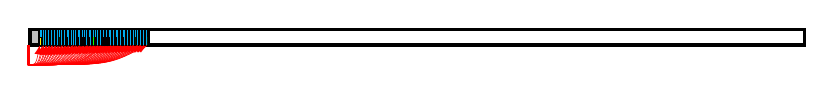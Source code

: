 
%%%%%%%%%%%%%%%%%%% VM 0
\filldraw[draw=black,fill=lightgray,very thick] (0.0,0.0) rectangle (0.122,0.2);
\filldraw[draw=black,fill=white, very thick] (0.122,0.0) rectangle (9.836,0.2);
%%%% JOB 10272
\filldraw[draw=black,fill=cyan, very thin] (1.419,0.0) rectangle (1.444,0.2);
%%%% JOB 10273
\filldraw[draw=black,fill=cyan, very thin] (1.444,0.0) rectangle (1.461,0.2);
%%%% JOB 10274
\filldraw[draw=black,fill=cyan, very thin] (1.461,0.0) rectangle (1.483,0.2);
%%%% JOB 10275
\filldraw[draw=black,fill=cyan, very thin] (1.483,0.0) rectangle (1.494,0.2);
%%%% JOB 10276
\filldraw[draw=black,fill=cyan, very thin] (1.494,0.0) rectangle (1.511,0.2);
%%%% JOB 10261
\filldraw[draw=black,fill=cyan, very thin] (1.203,0.0) rectangle (1.217,0.2);
%%%% JOB 10262
\filldraw[draw=black,fill=cyan, very thin] (1.217,0.0) rectangle (1.244,0.2);
%%%% JOB 10263
\filldraw[draw=black,fill=cyan, very thin] (1.244,0.0) rectangle (1.258,0.2);
%%%% JOB 10264
\filldraw[draw=black,fill=cyan, very thin] (1.258,0.0) rectangle (1.286,0.2);
%%%% JOB 10265
\filldraw[draw=black,fill=cyan, very thin] (1.286,0.0) rectangle (1.3,0.2);
%%%% JOB 10266
\filldraw[draw=black,fill=cyan, very thin] (1.3,0.0) rectangle (1.328,0.2);
%%%% JOB 10267
\filldraw[draw=black,fill=cyan, very thin] (1.328,0.0) rectangle (1.342,0.2);
%%%% JOB 10268
\filldraw[draw=black,fill=cyan, very thin] (1.342,0.0) rectangle (1.369,0.2);
%%%% JOB 10269
\filldraw[draw=black,fill=cyan, very thin] (1.369,0.0) rectangle (1.383,0.2);
%%%% JOB 10270
\filldraw[draw=black,fill=cyan, very thin] (1.383,0.0) rectangle (1.408,0.2);
%%%% JOB 10271
\filldraw[draw=black,fill=cyan, very thin] (1.408,0.0) rectangle (1.419,0.2);
%%%% JOB 10250
\filldraw[draw=black,fill=cyan, very thin] (0.953,0.0) rectangle (0.981,0.2);
%%%% JOB 10251
\filldraw[draw=black,fill=cyan, very thin] (0.981,0.0) rectangle (0.997,0.2);
%%%% JOB 10252
\filldraw[draw=black,fill=cyan, very thin] (0.997,0.0) rectangle (1.025,0.2);
%%%% JOB 10253
\filldraw[draw=black,fill=cyan, very thin] (1.025,0.0) rectangle (1.042,0.2);
%%%% JOB 10254
\filldraw[draw=black,fill=cyan, very thin] (1.042,0.0) rectangle (1.069,0.2);
%%%% JOB 10255
\filldraw[draw=black,fill=cyan, very thin] (1.069,0.0) rectangle (1.086,0.2);
%%%% JOB 10256
\filldraw[draw=black,fill=cyan, very thin] (1.086,0.0) rectangle (1.114,0.2);
%%%% JOB 10257
\filldraw[draw=black,fill=cyan, very thin] (1.114,0.0) rectangle (1.131,0.2);
%%%% JOB 10258
\filldraw[draw=black,fill=cyan, very thin] (1.131,0.0) rectangle (1.158,0.2);
%%%% JOB 10259
\filldraw[draw=black,fill=cyan, very thin] (1.158,0.0) rectangle (1.175,0.2);
%%%% JOB 10260
\filldraw[draw=black,fill=cyan, very thin] (1.175,0.0) rectangle (1.203,0.2);
%%%% JOB 10240
\filldraw[draw=black,fill=cyan, very thin] (0.744,0.0) rectangle (0.772,0.2);
%%%% JOB 10241
\filldraw[draw=black,fill=cyan, very thin] (0.772,0.0) rectangle (0.792,0.2);
%%%% JOB 10242
\filldraw[draw=black,fill=cyan, very thin] (0.792,0.0) rectangle (0.819,0.2);
%%%% JOB 10243
\filldraw[draw=black,fill=cyan, very thin] (0.819,0.0) rectangle (0.836,0.2);
%%%% JOB 10244
\filldraw[draw=black,fill=cyan, very thin] (0.836,0.0) rectangle (0.864,0.2);
%%%% JOB 10245
\filldraw[draw=black,fill=cyan, very thin] (0.864,0.0) rectangle (0.878,0.2);
%%%% JOB 10246
\filldraw[draw=black,fill=cyan, very thin] (0.878,0.0) rectangle (0.906,0.2);
%%%% JOB 10247
\filldraw[draw=black,fill=cyan, very thin] (0.906,0.0) rectangle (0.922,0.2);
%%%% JOB 10248
\filldraw[draw=black,fill=cyan, very thin] (0.922,0.0) rectangle (0.936,0.2);
%%%% JOB 10249
\filldraw[draw=black,fill=cyan, very thin] (0.936,0.0) rectangle (0.953,0.2);
%%%% JOB 10232
\filldraw[draw=black,fill=cyan, very thin] (0.556,0.0) rectangle (0.583,0.2);
%%%% JOB 10233
\filldraw[draw=black,fill=cyan, very thin] (0.583,0.0) rectangle (0.603,0.2);
%%%% JOB 10234
\filldraw[draw=black,fill=cyan, very thin] (0.603,0.0) rectangle (0.631,0.2);
%%%% JOB 10235
\filldraw[draw=black,fill=cyan, very thin] (0.631,0.0) rectangle (0.65,0.2);
%%%% JOB 10236
\filldraw[draw=black,fill=cyan, very thin] (0.65,0.0) rectangle (0.678,0.2);
%%%% JOB 10237
\filldraw[draw=black,fill=cyan, very thin] (0.678,0.0) rectangle (0.697,0.2);
%%%% JOB 10238
\filldraw[draw=black,fill=cyan, very thin] (0.697,0.0) rectangle (0.728,0.2);
%%%% JOB 10239
\filldraw[draw=black,fill=cyan, very thin] (0.728,0.0) rectangle (0.744,0.2);
%%%% JOB 10221
\filldraw[draw=black,fill=cyan, very thin] (0.319,0.0) rectangle (0.333,0.2);
%%%% JOB 10222
\filldraw[draw=black,fill=cyan, very thin] (0.333,0.0) rectangle (0.361,0.2);
%%%% JOB 10223
\filldraw[draw=black,fill=cyan, very thin] (0.361,0.0) rectangle (0.378,0.2);
%%%% JOB 10224
\filldraw[draw=black,fill=cyan, very thin] (0.378,0.0) rectangle (0.406,0.2);
%%%% JOB 10225
\filldraw[draw=black,fill=cyan, very thin] (0.406,0.0) rectangle (0.422,0.2);
%%%% JOB 10226
\filldraw[draw=black,fill=cyan, very thin] (0.422,0.0) rectangle (0.45,0.2);
%%%% JOB 10227
\filldraw[draw=black,fill=cyan, very thin] (0.45,0.0) rectangle (0.464,0.2);
%%%% JOB 10228
\filldraw[draw=black,fill=cyan, very thin] (0.464,0.0) rectangle (0.492,0.2);
%%%% JOB 10229
\filldraw[draw=black,fill=cyan, very thin] (0.492,0.0) rectangle (0.508,0.2);
%%%% JOB 10230
\filldraw[draw=black,fill=cyan, very thin] (0.508,0.0) rectangle (0.539,0.2);
%%%% JOB 10231
\filldraw[draw=black,fill=cyan, very thin] (0.539,0.0) rectangle (0.556,0.2);
%%%% JOB 10212
\filldraw[draw=black,fill=cyan, very thin] (0.122,0.0) rectangle (0.156,0.2);
%%%% JOB 10213
\filldraw[draw=black,fill=cyan, very thin] (0.158,0.0) rectangle (0.175,0.2);
%%%% JOB 10214
\filldraw[draw=black,fill=cyan, very thin] (0.175,0.0) rectangle (0.203,0.2);
%%%% JOB 10215
\filldraw[draw=black,fill=cyan, very thin] (0.203,0.0) rectangle (0.217,0.2);
%%%% JOB 10216
\filldraw[draw=black,fill=cyan, very thin] (0.217,0.0) rectangle (0.242,0.2);
%%%% JOB 10217
\filldraw[draw=black,fill=cyan, very thin] (0.242,0.0) rectangle (0.253,0.2);
%%%% JOB 10218
\filldraw[draw=black,fill=cyan, very thin] (0.253,0.0) rectangle (0.278,0.2);
%%%% JOB 10219
\filldraw[draw=black,fill=cyan, very thin] (0.278,0.0) rectangle (0.292,0.2);
%%%% JOB 10220
\filldraw[draw=black,fill=cyan, very thin] (0.292,0.0) rectangle (0.319,0.2);
\draw[->,color=red,>=latex,very thin] (-0.011,0.0) -- (-0.011,-0.25) .. controls (0.943,-0.25) .. (1.419,0.0);
\draw[->,color=red,>=latex,very thin] (-0.011,0.0) -- (-0.011,-0.25) .. controls (0.959,-0.25) .. (1.444,0.0);
\draw[->,color=red,>=latex,very thin] (-0.011,0.0) -- (-0.011,-0.25) .. controls (0.97,-0.25) .. (1.461,0.0);
\draw[->,color=red,>=latex,very thin] (-0.011,0.0) -- (-0.011,-0.25) .. controls (0.985,-0.25) .. (1.483,0.0);
\draw[->,color=red,>=latex,very thin] (-0.011,0.0) -- (-0.011,-0.25) .. controls (0.993,-0.25) .. (1.494,0.0);
\draw[->,color=red,>=latex,very thin] (-0.014,0.0) -- (-0.014,-0.25) .. controls (0.797,-0.25) .. (1.203,0.0);
\draw[->,color=red,>=latex,very thin] (-0.014,0.0) -- (-0.014,-0.25) .. controls (0.806,-0.25) .. (1.217,0.0);
\draw[->,color=red,>=latex,very thin] (-0.014,0.0) -- (-0.014,-0.25) .. controls (0.825,-0.25) .. (1.244,0.0);
\draw[->,color=red,>=latex,very thin] (-0.014,0.0) -- (-0.014,-0.25) .. controls (0.834,-0.25) .. (1.258,0.0);
\draw[->,color=red,>=latex,very thin] (-0.014,0.0) -- (-0.014,-0.25) .. controls (0.853,-0.25) .. (1.286,0.0);
\draw[->,color=red,>=latex,very thin] (-0.014,0.0) -- (-0.014,-0.25) .. controls (0.862,-0.25) .. (1.3,0.0);
\draw[->,color=red,>=latex,very thin] (-0.014,0.0) -- (-0.014,-0.25) .. controls (0.881,-0.25) .. (1.328,0.0);
\draw[->,color=red,>=latex,very thin] (-0.014,0.0) -- (-0.014,-0.25) .. controls (0.89,-0.25) .. (1.342,0.0);
\draw[->,color=red,>=latex,very thin] (-0.014,0.0) -- (-0.014,-0.25) .. controls (0.908,-0.25) .. (1.369,0.0);
\draw[->,color=red,>=latex,very thin] (-0.014,0.0) -- (-0.014,-0.25) .. controls (0.918,-0.25) .. (1.383,0.0);
\draw[->,color=red,>=latex,very thin] (-0.014,0.0) -- (-0.014,-0.25) .. controls (0.934,-0.25) .. (1.408,0.0);
\draw[->,color=red,>=latex,very thin] (-0.017,0.0) -- (-0.017,-0.25) .. controls (0.63,-0.25) .. (0.953,0.0);
\draw[->,color=red,>=latex,very thin] (-0.017,0.0) -- (-0.017,-0.25) .. controls (0.648,-0.25) .. (0.981,0.0);
\draw[->,color=red,>=latex,very thin] (-0.017,0.0) -- (-0.017,-0.25) .. controls (0.659,-0.25) .. (0.997,0.0);
\draw[->,color=red,>=latex,very thin] (-0.017,0.0) -- (-0.017,-0.25) .. controls (0.678,-0.25) .. (1.025,0.0);
\draw[->,color=red,>=latex,very thin] (-0.017,0.0) -- (-0.017,-0.25) .. controls (0.689,-0.25) .. (1.042,0.0);
\draw[->,color=red,>=latex,very thin] (-0.017,0.0) -- (-0.017,-0.25) .. controls (0.707,-0.25) .. (1.069,0.0);
\draw[->,color=red,>=latex,very thin] (-0.017,0.0) -- (-0.017,-0.25) .. controls (0.719,-0.25) .. (1.086,0.0);
\draw[->,color=red,>=latex,very thin] (-0.017,0.0) -- (-0.017,-0.25) .. controls (0.737,-0.25) .. (1.114,0.0);
\draw[->,color=red,>=latex,very thin] (-0.017,0.0) -- (-0.017,-0.25) .. controls (0.748,-0.25) .. (1.131,0.0);
\draw[->,color=red,>=latex,very thin] (-0.017,0.0) -- (-0.017,-0.25) .. controls (0.767,-0.25) .. (1.158,0.0);
\draw[->,color=red,>=latex,very thin] (-0.017,0.0) -- (-0.017,-0.25) .. controls (0.778,-0.25) .. (1.175,0.0);
\draw[->,color=red,>=latex,very thin] (-0.019,0.0) -- (-0.019,-0.25) .. controls (0.49,-0.25) .. (0.744,0.0);
\draw[->,color=red,>=latex,very thin] (-0.019,0.0) -- (-0.019,-0.25) .. controls (0.508,-0.25) .. (0.772,0.0);
\draw[->,color=red,>=latex,very thin] (-0.019,0.0) -- (-0.019,-0.25) .. controls (0.521,-0.25) .. (0.792,0.0);
\draw[->,color=red,>=latex,very thin] (-0.019,0.0) -- (-0.019,-0.25) .. controls (0.54,-0.25) .. (0.819,0.0);
\draw[->,color=red,>=latex,very thin] (-0.019,0.0) -- (-0.019,-0.25) .. controls (0.551,-0.25) .. (0.836,0.0);
\draw[->,color=red,>=latex,very thin] (-0.019,0.0) -- (-0.019,-0.25) .. controls (0.569,-0.25) .. (0.864,0.0);
\draw[->,color=red,>=latex,very thin] (-0.019,0.0) -- (-0.019,-0.25) .. controls (0.579,-0.25) .. (0.878,0.0);
\draw[->,color=red,>=latex,very thin] (-0.019,0.0) -- (-0.019,-0.25) .. controls (0.597,-0.25) .. (0.906,0.0);
\draw[->,color=red,>=latex,very thin] (-0.019,0.0) -- (-0.019,-0.25) .. controls (0.608,-0.25) .. (0.922,0.0);
\draw[->,color=red,>=latex,very thin] (-0.019,0.0) -- (-0.019,-0.25) .. controls (0.618,-0.25) .. (0.936,0.0);
\draw[->,color=red,>=latex,very thin] (-0.022,0.0) -- (-0.022,-0.25) .. controls (0.363,-0.25) .. (0.556,0.0);
\draw[->,color=red,>=latex,very thin] (-0.022,0.0) -- (-0.022,-0.25) .. controls (0.381,-0.25) .. (0.583,0.0);
\draw[->,color=red,>=latex,very thin] (-0.022,0.0) -- (-0.022,-0.25) .. controls (0.394,-0.25) .. (0.603,0.0);
\draw[->,color=red,>=latex,very thin] (-0.022,0.0) -- (-0.022,-0.25) .. controls (0.413,-0.25) .. (0.631,0.0);
\draw[->,color=red,>=latex,very thin] (-0.022,0.0) -- (-0.022,-0.25) .. controls (0.426,-0.25) .. (0.65,0.0);
\draw[->,color=red,>=latex,very thin] (-0.022,0.0) -- (-0.022,-0.25) .. controls (0.444,-0.25) .. (0.678,0.0);
\draw[->,color=red,>=latex,very thin] (-0.022,0.0) -- (-0.022,-0.25) .. controls (0.457,-0.25) .. (0.697,0.0);
\draw[->,color=red,>=latex,very thin] (-0.022,0.0) -- (-0.022,-0.25) .. controls (0.478,-0.25) .. (0.728,0.0);
\draw[->,color=red,>=latex,very thin] (-0.025,0.0) -- (-0.025,-0.25) .. controls (0.205,-0.25) .. (0.319,0.0);
\draw[->,color=red,>=latex,very thin] (-0.025,0.0) -- (-0.025,-0.25) .. controls (0.214,-0.25) .. (0.333,0.0);
\draw[->,color=red,>=latex,very thin] (-0.025,0.0) -- (-0.025,-0.25) .. controls (0.232,-0.25) .. (0.361,0.0);
\draw[->,color=red,>=latex,very thin] (-0.025,0.0) -- (-0.025,-0.25) .. controls (0.244,-0.25) .. (0.378,0.0);
\draw[->,color=red,>=latex,very thin] (-0.025,0.0) -- (-0.025,-0.25) .. controls (0.262,-0.25) .. (0.406,0.0);
\draw[->,color=red,>=latex,very thin] (-0.025,0.0) -- (-0.025,-0.25) .. controls (0.273,-0.25) .. (0.422,0.0);
\draw[->,color=red,>=latex,very thin] (-0.025,0.0) -- (-0.025,-0.25) .. controls (0.292,-0.25) .. (0.45,0.0);
\draw[->,color=red,>=latex,very thin] (-0.025,0.0) -- (-0.025,-0.25) .. controls (0.301,-0.25) .. (0.464,0.0);
\draw[->,color=red,>=latex,very thin] (-0.025,0.0) -- (-0.025,-0.25) .. controls (0.319,-0.25) .. (0.492,0.0);
\draw[->,color=red,>=latex,very thin] (-0.025,0.0) -- (-0.025,-0.25) .. controls (0.331,-0.25) .. (0.508,0.0);
\draw[->,color=red,>=latex,very thin] (-0.025,0.0) -- (-0.025,-0.25) .. controls (0.351,-0.25) .. (0.539,0.0);
\draw[->,color=red,>=latex,very thin] (-0.028,0.0) -- (-0.028,-0.25) .. controls (0.072,-0.25) .. (0.122,0.0);
\draw[->,color=red,>=latex,very thin] (-0.028,0.0) -- (-0.028,-0.25) .. controls (0.096,-0.25) .. (0.158,0.0);
\draw[->,color=red,>=latex,very thin] (-0.028,0.0) -- (-0.028,-0.25) .. controls (0.107,-0.25) .. (0.175,0.0);
\draw[->,color=red,>=latex,very thin] (-0.028,0.0) -- (-0.028,-0.25) .. controls (0.126,-0.25) .. (0.203,0.0);
\draw[->,color=red,>=latex,very thin] (-0.028,0.0) -- (-0.028,-0.25) .. controls (0.135,-0.25) .. (0.217,0.0);
\draw[->,color=red,>=latex,very thin] (-0.028,0.0) -- (-0.028,-0.25) .. controls (0.152,-0.25) .. (0.242,0.0);
\draw[->,color=red,>=latex,very thin] (-0.028,0.0) -- (-0.028,-0.25) .. controls (0.159,-0.25) .. (0.253,0.0);
\draw[->,color=red,>=latex,very thin] (-0.028,0.0) -- (-0.028,-0.25) .. controls (0.176,-0.25) .. (0.278,0.0);
\draw[->,color=red,>=latex,very thin] (-0.028,0.0) -- (-0.028,-0.25) .. controls (0.185,-0.25) .. (0.292,0.0);
\filldraw[draw=black,fill=green,very thin] (1.444,0.0) rectangle (1.45,0.1);
\filldraw[draw=black,fill=green,very thin] (1.461,0.0) rectangle (1.456,0.1);
\filldraw[draw=black,fill=green,very thin] (1.483,0.0) rectangle (1.492,0.1);
\filldraw[draw=black,fill=green,very thin] (1.494,0.0) rectangle (1.494,0.1);
\filldraw[draw=black,fill=green,very thin] (1.511,0.0) rectangle (1.519,0.1);
\filldraw[draw=black,fill=green,very thin] (1.217,0.0) rectangle (1.219,0.1);
\filldraw[draw=black,fill=green,very thin] (1.244,0.0) rectangle (1.247,0.1);
\filldraw[draw=black,fill=green,very thin] (1.258,0.0) rectangle (1.261,0.1);
\filldraw[draw=black,fill=green,very thin] (1.286,0.0) rectangle (1.289,0.1);
\filldraw[draw=black,fill=green,very thin] (1.3,0.0) rectangle (1.3,0.1);
\filldraw[draw=black,fill=green,very thin] (1.328,0.0) rectangle (1.331,0.1);
\filldraw[draw=black,fill=green,very thin] (1.342,0.0) rectangle (1.342,0.1);
\filldraw[draw=black,fill=green,very thin] (1.369,0.0) rectangle (1.372,0.1);
\filldraw[draw=black,fill=green,very thin] (1.383,0.0) rectangle (1.383,0.1);
\filldraw[draw=black,fill=green,very thin] (1.408,0.0) rectangle (1.414,0.1);
\filldraw[draw=black,fill=green,very thin] (1.419,0.0) rectangle (1.417,0.1);
\filldraw[draw=black,fill=green,very thin] (0.981,0.0) rectangle (0.983,0.1);
\filldraw[draw=black,fill=green,very thin] (0.997,0.0) rectangle (1.003,0.1);
\filldraw[draw=black,fill=green,very thin] (1.025,0.0) rectangle (1.028,0.1);
\filldraw[draw=black,fill=green,very thin] (1.042,0.0) rectangle (1.044,0.1);
\filldraw[draw=black,fill=green,very thin] (1.069,0.0) rectangle (1.072,0.1);
\filldraw[draw=black,fill=green,very thin] (1.086,0.0) rectangle (1.089,0.1);
\filldraw[draw=black,fill=green,very thin] (1.114,0.0) rectangle (1.117,0.1);
\filldraw[draw=black,fill=green,very thin] (1.131,0.0) rectangle (1.133,0.1);
\filldraw[draw=black,fill=green,very thin] (1.158,0.0) rectangle (1.161,0.1);
\filldraw[draw=black,fill=green,very thin] (1.175,0.0) rectangle (1.178,0.1);
\filldraw[draw=black,fill=green,very thin] (1.203,0.0) rectangle (1.206,0.1);
\filldraw[draw=black,fill=green,very thin] (0.772,0.0) rectangle (0.775,0.1);
\filldraw[draw=black,fill=green,very thin] (0.792,0.0) rectangle (0.794,0.1);
\filldraw[draw=black,fill=green,very thin] (0.819,0.0) rectangle (0.822,0.1);
\filldraw[draw=black,fill=green,very thin] (0.836,0.0) rectangle (0.839,0.1);
\filldraw[draw=black,fill=green,very thin] (0.864,0.0) rectangle (0.867,0.1);
\filldraw[draw=black,fill=green,very thin] (0.878,0.0) rectangle (0.881,0.1);
\filldraw[draw=black,fill=green,very thin] (0.906,0.0) rectangle (0.908,0.1);
\filldraw[draw=black,fill=green,very thin] (0.922,0.0) rectangle (0.925,0.1);
\filldraw[draw=black,fill=green,very thin] (0.936,0.0) rectangle (0.939,0.1);
\filldraw[draw=black,fill=green,very thin] (0.953,0.0) rectangle (0.961,0.1);
\filldraw[draw=black,fill=green,very thin] (0.583,0.0) rectangle (0.586,0.1);
\filldraw[draw=black,fill=green,very thin] (0.603,0.0) rectangle (0.606,0.1);
\filldraw[draw=black,fill=green,very thin] (0.631,0.0) rectangle (0.633,0.1);
\filldraw[draw=black,fill=green,very thin] (0.65,0.0) rectangle (0.656,0.1);
\filldraw[draw=black,fill=green,very thin] (0.678,0.0) rectangle (0.681,0.1);
\filldraw[draw=black,fill=green,very thin] (0.697,0.0) rectangle (0.7,0.1);
\filldraw[draw=black,fill=green,very thin] (0.728,0.0) rectangle (0.728,0.1);
\filldraw[draw=black,fill=green,very thin] (0.744,0.0) rectangle (0.747,0.1);
\filldraw[draw=black,fill=green,very thin] (0.333,0.0) rectangle (0.333,0.1);
\filldraw[draw=black,fill=green,very thin] (0.361,0.0) rectangle (0.364,0.1);
\filldraw[draw=black,fill=green,very thin] (0.378,0.0) rectangle (0.378,0.1);
\filldraw[draw=black,fill=green,very thin] (0.406,0.0) rectangle (0.408,0.1);
\filldraw[draw=black,fill=green,very thin] (0.422,0.0) rectangle (0.422,0.1);
\filldraw[draw=black,fill=green,very thin] (0.45,0.0) rectangle (0.453,0.1);
\filldraw[draw=black,fill=green,very thin] (0.464,0.0) rectangle (0.467,0.1);
\filldraw[draw=black,fill=green,very thin] (0.492,0.0) rectangle (0.494,0.1);
\filldraw[draw=black,fill=green,very thin] (0.508,0.0) rectangle (0.511,0.1);
\filldraw[draw=black,fill=green,very thin] (0.539,0.0) rectangle (0.539,0.1);
\filldraw[draw=black,fill=green,very thin] (0.556,0.0) rectangle (0.561,0.1);
\filldraw[draw=black,fill=green,very thin] (0.156,0.0) rectangle (0.153,0.1);
\filldraw[draw=black,fill=green,very thin] (0.175,0.0) rectangle (0.175,0.1);
\filldraw[draw=black,fill=green,very thin] (0.203,0.0) rectangle (0.206,0.1);
\filldraw[draw=black,fill=green,very thin] (0.217,0.0) rectangle (0.219,0.1);
\filldraw[draw=black,fill=green,very thin] (0.242,0.0) rectangle (0.247,0.1);
\filldraw[draw=black,fill=green,very thin] (0.253,0.0) rectangle (0.253,0.1);
\filldraw[draw=black,fill=green,very thin] (0.278,0.0) rectangle (0.283,0.1);
\filldraw[draw=black,fill=green,very thin] (0.292,0.0) rectangle (0.289,0.1);
\filldraw[draw=black,fill=green,very thin] (0.319,0.0) rectangle (0.322,0.1);
\filldraw[draw=black,fill=yellow,very thin] (0.139,0.0) rectangle (0.122,0.1);
